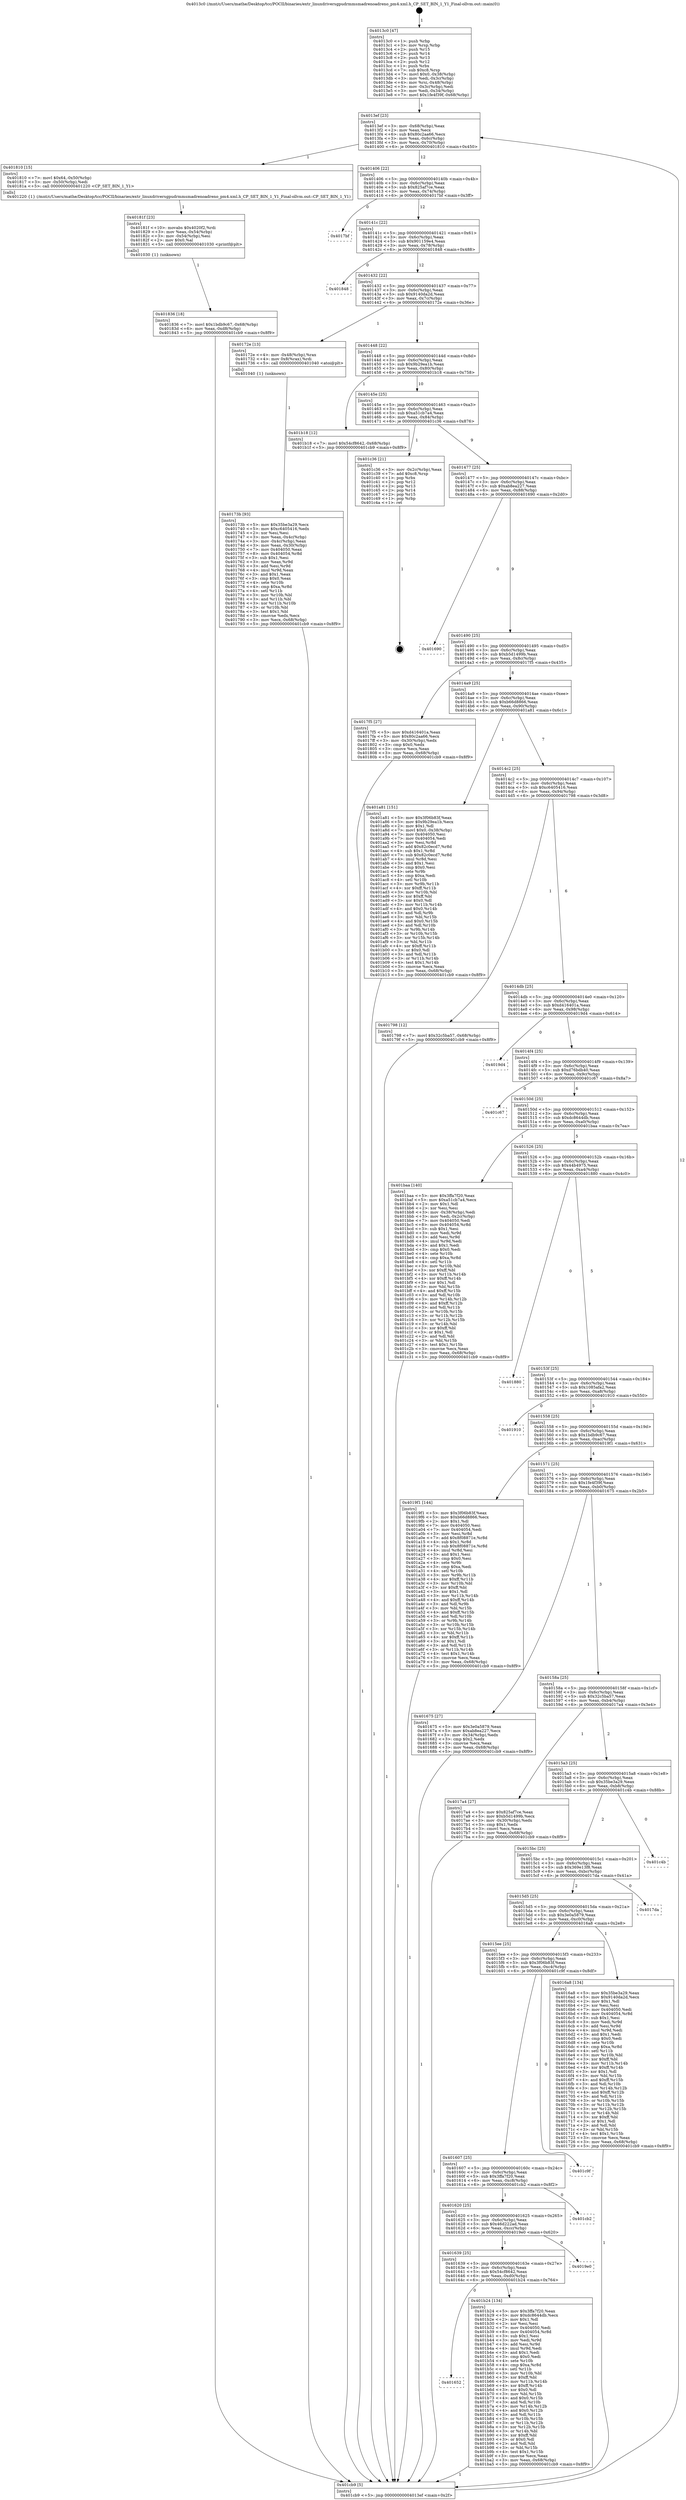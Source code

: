 digraph "0x4013c0" {
  label = "0x4013c0 (/mnt/c/Users/mathe/Desktop/tcc/POCII/binaries/extr_linuxdriversgpudrmmsmadrenoadreno_pm4.xml.h_CP_SET_BIN_1_Y1_Final-ollvm.out::main(0))"
  labelloc = "t"
  node[shape=record]

  Entry [label="",width=0.3,height=0.3,shape=circle,fillcolor=black,style=filled]
  "0x4013ef" [label="{
     0x4013ef [23]\l
     | [instrs]\l
     &nbsp;&nbsp;0x4013ef \<+3\>: mov -0x68(%rbp),%eax\l
     &nbsp;&nbsp;0x4013f2 \<+2\>: mov %eax,%ecx\l
     &nbsp;&nbsp;0x4013f4 \<+6\>: sub $0x80c2aa66,%ecx\l
     &nbsp;&nbsp;0x4013fa \<+3\>: mov %eax,-0x6c(%rbp)\l
     &nbsp;&nbsp;0x4013fd \<+3\>: mov %ecx,-0x70(%rbp)\l
     &nbsp;&nbsp;0x401400 \<+6\>: je 0000000000401810 \<main+0x450\>\l
  }"]
  "0x401810" [label="{
     0x401810 [15]\l
     | [instrs]\l
     &nbsp;&nbsp;0x401810 \<+7\>: movl $0x64,-0x50(%rbp)\l
     &nbsp;&nbsp;0x401817 \<+3\>: mov -0x50(%rbp),%edi\l
     &nbsp;&nbsp;0x40181a \<+5\>: call 0000000000401220 \<CP_SET_BIN_1_Y1\>\l
     | [calls]\l
     &nbsp;&nbsp;0x401220 \{1\} (/mnt/c/Users/mathe/Desktop/tcc/POCII/binaries/extr_linuxdriversgpudrmmsmadrenoadreno_pm4.xml.h_CP_SET_BIN_1_Y1_Final-ollvm.out::CP_SET_BIN_1_Y1)\l
  }"]
  "0x401406" [label="{
     0x401406 [22]\l
     | [instrs]\l
     &nbsp;&nbsp;0x401406 \<+5\>: jmp 000000000040140b \<main+0x4b\>\l
     &nbsp;&nbsp;0x40140b \<+3\>: mov -0x6c(%rbp),%eax\l
     &nbsp;&nbsp;0x40140e \<+5\>: sub $0x825af7ce,%eax\l
     &nbsp;&nbsp;0x401413 \<+3\>: mov %eax,-0x74(%rbp)\l
     &nbsp;&nbsp;0x401416 \<+6\>: je 00000000004017bf \<main+0x3ff\>\l
  }"]
  Exit [label="",width=0.3,height=0.3,shape=circle,fillcolor=black,style=filled,peripheries=2]
  "0x4017bf" [label="{
     0x4017bf\l
  }", style=dashed]
  "0x40141c" [label="{
     0x40141c [22]\l
     | [instrs]\l
     &nbsp;&nbsp;0x40141c \<+5\>: jmp 0000000000401421 \<main+0x61\>\l
     &nbsp;&nbsp;0x401421 \<+3\>: mov -0x6c(%rbp),%eax\l
     &nbsp;&nbsp;0x401424 \<+5\>: sub $0x901159e4,%eax\l
     &nbsp;&nbsp;0x401429 \<+3\>: mov %eax,-0x78(%rbp)\l
     &nbsp;&nbsp;0x40142c \<+6\>: je 0000000000401848 \<main+0x488\>\l
  }"]
  "0x401652" [label="{
     0x401652\l
  }", style=dashed]
  "0x401848" [label="{
     0x401848\l
  }", style=dashed]
  "0x401432" [label="{
     0x401432 [22]\l
     | [instrs]\l
     &nbsp;&nbsp;0x401432 \<+5\>: jmp 0000000000401437 \<main+0x77\>\l
     &nbsp;&nbsp;0x401437 \<+3\>: mov -0x6c(%rbp),%eax\l
     &nbsp;&nbsp;0x40143a \<+5\>: sub $0x9140da2d,%eax\l
     &nbsp;&nbsp;0x40143f \<+3\>: mov %eax,-0x7c(%rbp)\l
     &nbsp;&nbsp;0x401442 \<+6\>: je 000000000040172e \<main+0x36e\>\l
  }"]
  "0x401b24" [label="{
     0x401b24 [134]\l
     | [instrs]\l
     &nbsp;&nbsp;0x401b24 \<+5\>: mov $0x3ffa7f20,%eax\l
     &nbsp;&nbsp;0x401b29 \<+5\>: mov $0xdc8644db,%ecx\l
     &nbsp;&nbsp;0x401b2e \<+2\>: mov $0x1,%dl\l
     &nbsp;&nbsp;0x401b30 \<+2\>: xor %esi,%esi\l
     &nbsp;&nbsp;0x401b32 \<+7\>: mov 0x404050,%edi\l
     &nbsp;&nbsp;0x401b39 \<+8\>: mov 0x404054,%r8d\l
     &nbsp;&nbsp;0x401b41 \<+3\>: sub $0x1,%esi\l
     &nbsp;&nbsp;0x401b44 \<+3\>: mov %edi,%r9d\l
     &nbsp;&nbsp;0x401b47 \<+3\>: add %esi,%r9d\l
     &nbsp;&nbsp;0x401b4a \<+4\>: imul %r9d,%edi\l
     &nbsp;&nbsp;0x401b4e \<+3\>: and $0x1,%edi\l
     &nbsp;&nbsp;0x401b51 \<+3\>: cmp $0x0,%edi\l
     &nbsp;&nbsp;0x401b54 \<+4\>: sete %r10b\l
     &nbsp;&nbsp;0x401b58 \<+4\>: cmp $0xa,%r8d\l
     &nbsp;&nbsp;0x401b5c \<+4\>: setl %r11b\l
     &nbsp;&nbsp;0x401b60 \<+3\>: mov %r10b,%bl\l
     &nbsp;&nbsp;0x401b63 \<+3\>: xor $0xff,%bl\l
     &nbsp;&nbsp;0x401b66 \<+3\>: mov %r11b,%r14b\l
     &nbsp;&nbsp;0x401b69 \<+4\>: xor $0xff,%r14b\l
     &nbsp;&nbsp;0x401b6d \<+3\>: xor $0x0,%dl\l
     &nbsp;&nbsp;0x401b70 \<+3\>: mov %bl,%r15b\l
     &nbsp;&nbsp;0x401b73 \<+4\>: and $0x0,%r15b\l
     &nbsp;&nbsp;0x401b77 \<+3\>: and %dl,%r10b\l
     &nbsp;&nbsp;0x401b7a \<+3\>: mov %r14b,%r12b\l
     &nbsp;&nbsp;0x401b7d \<+4\>: and $0x0,%r12b\l
     &nbsp;&nbsp;0x401b81 \<+3\>: and %dl,%r11b\l
     &nbsp;&nbsp;0x401b84 \<+3\>: or %r10b,%r15b\l
     &nbsp;&nbsp;0x401b87 \<+3\>: or %r11b,%r12b\l
     &nbsp;&nbsp;0x401b8a \<+3\>: xor %r12b,%r15b\l
     &nbsp;&nbsp;0x401b8d \<+3\>: or %r14b,%bl\l
     &nbsp;&nbsp;0x401b90 \<+3\>: xor $0xff,%bl\l
     &nbsp;&nbsp;0x401b93 \<+3\>: or $0x0,%dl\l
     &nbsp;&nbsp;0x401b96 \<+2\>: and %dl,%bl\l
     &nbsp;&nbsp;0x401b98 \<+3\>: or %bl,%r15b\l
     &nbsp;&nbsp;0x401b9b \<+4\>: test $0x1,%r15b\l
     &nbsp;&nbsp;0x401b9f \<+3\>: cmovne %ecx,%eax\l
     &nbsp;&nbsp;0x401ba2 \<+3\>: mov %eax,-0x68(%rbp)\l
     &nbsp;&nbsp;0x401ba5 \<+5\>: jmp 0000000000401cb9 \<main+0x8f9\>\l
  }"]
  "0x40172e" [label="{
     0x40172e [13]\l
     | [instrs]\l
     &nbsp;&nbsp;0x40172e \<+4\>: mov -0x48(%rbp),%rax\l
     &nbsp;&nbsp;0x401732 \<+4\>: mov 0x8(%rax),%rdi\l
     &nbsp;&nbsp;0x401736 \<+5\>: call 0000000000401040 \<atoi@plt\>\l
     | [calls]\l
     &nbsp;&nbsp;0x401040 \{1\} (unknown)\l
  }"]
  "0x401448" [label="{
     0x401448 [22]\l
     | [instrs]\l
     &nbsp;&nbsp;0x401448 \<+5\>: jmp 000000000040144d \<main+0x8d\>\l
     &nbsp;&nbsp;0x40144d \<+3\>: mov -0x6c(%rbp),%eax\l
     &nbsp;&nbsp;0x401450 \<+5\>: sub $0x9b29ea1b,%eax\l
     &nbsp;&nbsp;0x401455 \<+3\>: mov %eax,-0x80(%rbp)\l
     &nbsp;&nbsp;0x401458 \<+6\>: je 0000000000401b18 \<main+0x758\>\l
  }"]
  "0x401639" [label="{
     0x401639 [25]\l
     | [instrs]\l
     &nbsp;&nbsp;0x401639 \<+5\>: jmp 000000000040163e \<main+0x27e\>\l
     &nbsp;&nbsp;0x40163e \<+3\>: mov -0x6c(%rbp),%eax\l
     &nbsp;&nbsp;0x401641 \<+5\>: sub $0x54cf8642,%eax\l
     &nbsp;&nbsp;0x401646 \<+6\>: mov %eax,-0xd0(%rbp)\l
     &nbsp;&nbsp;0x40164c \<+6\>: je 0000000000401b24 \<main+0x764\>\l
  }"]
  "0x401b18" [label="{
     0x401b18 [12]\l
     | [instrs]\l
     &nbsp;&nbsp;0x401b18 \<+7\>: movl $0x54cf8642,-0x68(%rbp)\l
     &nbsp;&nbsp;0x401b1f \<+5\>: jmp 0000000000401cb9 \<main+0x8f9\>\l
  }"]
  "0x40145e" [label="{
     0x40145e [25]\l
     | [instrs]\l
     &nbsp;&nbsp;0x40145e \<+5\>: jmp 0000000000401463 \<main+0xa3\>\l
     &nbsp;&nbsp;0x401463 \<+3\>: mov -0x6c(%rbp),%eax\l
     &nbsp;&nbsp;0x401466 \<+5\>: sub $0xa51cb7a4,%eax\l
     &nbsp;&nbsp;0x40146b \<+6\>: mov %eax,-0x84(%rbp)\l
     &nbsp;&nbsp;0x401471 \<+6\>: je 0000000000401c36 \<main+0x876\>\l
  }"]
  "0x4019e0" [label="{
     0x4019e0\l
  }", style=dashed]
  "0x401c36" [label="{
     0x401c36 [21]\l
     | [instrs]\l
     &nbsp;&nbsp;0x401c36 \<+3\>: mov -0x2c(%rbp),%eax\l
     &nbsp;&nbsp;0x401c39 \<+7\>: add $0xc8,%rsp\l
     &nbsp;&nbsp;0x401c40 \<+1\>: pop %rbx\l
     &nbsp;&nbsp;0x401c41 \<+2\>: pop %r12\l
     &nbsp;&nbsp;0x401c43 \<+2\>: pop %r13\l
     &nbsp;&nbsp;0x401c45 \<+2\>: pop %r14\l
     &nbsp;&nbsp;0x401c47 \<+2\>: pop %r15\l
     &nbsp;&nbsp;0x401c49 \<+1\>: pop %rbp\l
     &nbsp;&nbsp;0x401c4a \<+1\>: ret\l
  }"]
  "0x401477" [label="{
     0x401477 [25]\l
     | [instrs]\l
     &nbsp;&nbsp;0x401477 \<+5\>: jmp 000000000040147c \<main+0xbc\>\l
     &nbsp;&nbsp;0x40147c \<+3\>: mov -0x6c(%rbp),%eax\l
     &nbsp;&nbsp;0x40147f \<+5\>: sub $0xab8ea227,%eax\l
     &nbsp;&nbsp;0x401484 \<+6\>: mov %eax,-0x88(%rbp)\l
     &nbsp;&nbsp;0x40148a \<+6\>: je 0000000000401690 \<main+0x2d0\>\l
  }"]
  "0x401620" [label="{
     0x401620 [25]\l
     | [instrs]\l
     &nbsp;&nbsp;0x401620 \<+5\>: jmp 0000000000401625 \<main+0x265\>\l
     &nbsp;&nbsp;0x401625 \<+3\>: mov -0x6c(%rbp),%eax\l
     &nbsp;&nbsp;0x401628 \<+5\>: sub $0x46d222ad,%eax\l
     &nbsp;&nbsp;0x40162d \<+6\>: mov %eax,-0xcc(%rbp)\l
     &nbsp;&nbsp;0x401633 \<+6\>: je 00000000004019e0 \<main+0x620\>\l
  }"]
  "0x401690" [label="{
     0x401690\l
  }", style=dashed]
  "0x401490" [label="{
     0x401490 [25]\l
     | [instrs]\l
     &nbsp;&nbsp;0x401490 \<+5\>: jmp 0000000000401495 \<main+0xd5\>\l
     &nbsp;&nbsp;0x401495 \<+3\>: mov -0x6c(%rbp),%eax\l
     &nbsp;&nbsp;0x401498 \<+5\>: sub $0xb5d1499b,%eax\l
     &nbsp;&nbsp;0x40149d \<+6\>: mov %eax,-0x8c(%rbp)\l
     &nbsp;&nbsp;0x4014a3 \<+6\>: je 00000000004017f5 \<main+0x435\>\l
  }"]
  "0x401cb2" [label="{
     0x401cb2\l
  }", style=dashed]
  "0x4017f5" [label="{
     0x4017f5 [27]\l
     | [instrs]\l
     &nbsp;&nbsp;0x4017f5 \<+5\>: mov $0xd416401a,%eax\l
     &nbsp;&nbsp;0x4017fa \<+5\>: mov $0x80c2aa66,%ecx\l
     &nbsp;&nbsp;0x4017ff \<+3\>: mov -0x30(%rbp),%edx\l
     &nbsp;&nbsp;0x401802 \<+3\>: cmp $0x0,%edx\l
     &nbsp;&nbsp;0x401805 \<+3\>: cmove %ecx,%eax\l
     &nbsp;&nbsp;0x401808 \<+3\>: mov %eax,-0x68(%rbp)\l
     &nbsp;&nbsp;0x40180b \<+5\>: jmp 0000000000401cb9 \<main+0x8f9\>\l
  }"]
  "0x4014a9" [label="{
     0x4014a9 [25]\l
     | [instrs]\l
     &nbsp;&nbsp;0x4014a9 \<+5\>: jmp 00000000004014ae \<main+0xee\>\l
     &nbsp;&nbsp;0x4014ae \<+3\>: mov -0x6c(%rbp),%eax\l
     &nbsp;&nbsp;0x4014b1 \<+5\>: sub $0xb66d8866,%eax\l
     &nbsp;&nbsp;0x4014b6 \<+6\>: mov %eax,-0x90(%rbp)\l
     &nbsp;&nbsp;0x4014bc \<+6\>: je 0000000000401a81 \<main+0x6c1\>\l
  }"]
  "0x401607" [label="{
     0x401607 [25]\l
     | [instrs]\l
     &nbsp;&nbsp;0x401607 \<+5\>: jmp 000000000040160c \<main+0x24c\>\l
     &nbsp;&nbsp;0x40160c \<+3\>: mov -0x6c(%rbp),%eax\l
     &nbsp;&nbsp;0x40160f \<+5\>: sub $0x3ffa7f20,%eax\l
     &nbsp;&nbsp;0x401614 \<+6\>: mov %eax,-0xc8(%rbp)\l
     &nbsp;&nbsp;0x40161a \<+6\>: je 0000000000401cb2 \<main+0x8f2\>\l
  }"]
  "0x401a81" [label="{
     0x401a81 [151]\l
     | [instrs]\l
     &nbsp;&nbsp;0x401a81 \<+5\>: mov $0x3f06b83f,%eax\l
     &nbsp;&nbsp;0x401a86 \<+5\>: mov $0x9b29ea1b,%ecx\l
     &nbsp;&nbsp;0x401a8b \<+2\>: mov $0x1,%dl\l
     &nbsp;&nbsp;0x401a8d \<+7\>: movl $0x0,-0x38(%rbp)\l
     &nbsp;&nbsp;0x401a94 \<+7\>: mov 0x404050,%esi\l
     &nbsp;&nbsp;0x401a9b \<+7\>: mov 0x404054,%edi\l
     &nbsp;&nbsp;0x401aa2 \<+3\>: mov %esi,%r8d\l
     &nbsp;&nbsp;0x401aa5 \<+7\>: add $0x82c0ecd7,%r8d\l
     &nbsp;&nbsp;0x401aac \<+4\>: sub $0x1,%r8d\l
     &nbsp;&nbsp;0x401ab0 \<+7\>: sub $0x82c0ecd7,%r8d\l
     &nbsp;&nbsp;0x401ab7 \<+4\>: imul %r8d,%esi\l
     &nbsp;&nbsp;0x401abb \<+3\>: and $0x1,%esi\l
     &nbsp;&nbsp;0x401abe \<+3\>: cmp $0x0,%esi\l
     &nbsp;&nbsp;0x401ac1 \<+4\>: sete %r9b\l
     &nbsp;&nbsp;0x401ac5 \<+3\>: cmp $0xa,%edi\l
     &nbsp;&nbsp;0x401ac8 \<+4\>: setl %r10b\l
     &nbsp;&nbsp;0x401acc \<+3\>: mov %r9b,%r11b\l
     &nbsp;&nbsp;0x401acf \<+4\>: xor $0xff,%r11b\l
     &nbsp;&nbsp;0x401ad3 \<+3\>: mov %r10b,%bl\l
     &nbsp;&nbsp;0x401ad6 \<+3\>: xor $0xff,%bl\l
     &nbsp;&nbsp;0x401ad9 \<+3\>: xor $0x0,%dl\l
     &nbsp;&nbsp;0x401adc \<+3\>: mov %r11b,%r14b\l
     &nbsp;&nbsp;0x401adf \<+4\>: and $0x0,%r14b\l
     &nbsp;&nbsp;0x401ae3 \<+3\>: and %dl,%r9b\l
     &nbsp;&nbsp;0x401ae6 \<+3\>: mov %bl,%r15b\l
     &nbsp;&nbsp;0x401ae9 \<+4\>: and $0x0,%r15b\l
     &nbsp;&nbsp;0x401aed \<+3\>: and %dl,%r10b\l
     &nbsp;&nbsp;0x401af0 \<+3\>: or %r9b,%r14b\l
     &nbsp;&nbsp;0x401af3 \<+3\>: or %r10b,%r15b\l
     &nbsp;&nbsp;0x401af6 \<+3\>: xor %r15b,%r14b\l
     &nbsp;&nbsp;0x401af9 \<+3\>: or %bl,%r11b\l
     &nbsp;&nbsp;0x401afc \<+4\>: xor $0xff,%r11b\l
     &nbsp;&nbsp;0x401b00 \<+3\>: or $0x0,%dl\l
     &nbsp;&nbsp;0x401b03 \<+3\>: and %dl,%r11b\l
     &nbsp;&nbsp;0x401b06 \<+3\>: or %r11b,%r14b\l
     &nbsp;&nbsp;0x401b09 \<+4\>: test $0x1,%r14b\l
     &nbsp;&nbsp;0x401b0d \<+3\>: cmovne %ecx,%eax\l
     &nbsp;&nbsp;0x401b10 \<+3\>: mov %eax,-0x68(%rbp)\l
     &nbsp;&nbsp;0x401b13 \<+5\>: jmp 0000000000401cb9 \<main+0x8f9\>\l
  }"]
  "0x4014c2" [label="{
     0x4014c2 [25]\l
     | [instrs]\l
     &nbsp;&nbsp;0x4014c2 \<+5\>: jmp 00000000004014c7 \<main+0x107\>\l
     &nbsp;&nbsp;0x4014c7 \<+3\>: mov -0x6c(%rbp),%eax\l
     &nbsp;&nbsp;0x4014ca \<+5\>: sub $0xc6405416,%eax\l
     &nbsp;&nbsp;0x4014cf \<+6\>: mov %eax,-0x94(%rbp)\l
     &nbsp;&nbsp;0x4014d5 \<+6\>: je 0000000000401798 \<main+0x3d8\>\l
  }"]
  "0x401c9f" [label="{
     0x401c9f\l
  }", style=dashed]
  "0x401798" [label="{
     0x401798 [12]\l
     | [instrs]\l
     &nbsp;&nbsp;0x401798 \<+7\>: movl $0x32c5ba57,-0x68(%rbp)\l
     &nbsp;&nbsp;0x40179f \<+5\>: jmp 0000000000401cb9 \<main+0x8f9\>\l
  }"]
  "0x4014db" [label="{
     0x4014db [25]\l
     | [instrs]\l
     &nbsp;&nbsp;0x4014db \<+5\>: jmp 00000000004014e0 \<main+0x120\>\l
     &nbsp;&nbsp;0x4014e0 \<+3\>: mov -0x6c(%rbp),%eax\l
     &nbsp;&nbsp;0x4014e3 \<+5\>: sub $0xd416401a,%eax\l
     &nbsp;&nbsp;0x4014e8 \<+6\>: mov %eax,-0x98(%rbp)\l
     &nbsp;&nbsp;0x4014ee \<+6\>: je 00000000004019d4 \<main+0x614\>\l
  }"]
  "0x401836" [label="{
     0x401836 [18]\l
     | [instrs]\l
     &nbsp;&nbsp;0x401836 \<+7\>: movl $0x1bdb9c67,-0x68(%rbp)\l
     &nbsp;&nbsp;0x40183d \<+6\>: mov %eax,-0xd8(%rbp)\l
     &nbsp;&nbsp;0x401843 \<+5\>: jmp 0000000000401cb9 \<main+0x8f9\>\l
  }"]
  "0x4019d4" [label="{
     0x4019d4\l
  }", style=dashed]
  "0x4014f4" [label="{
     0x4014f4 [25]\l
     | [instrs]\l
     &nbsp;&nbsp;0x4014f4 \<+5\>: jmp 00000000004014f9 \<main+0x139\>\l
     &nbsp;&nbsp;0x4014f9 \<+3\>: mov -0x6c(%rbp),%eax\l
     &nbsp;&nbsp;0x4014fc \<+5\>: sub $0xd76bdb40,%eax\l
     &nbsp;&nbsp;0x401501 \<+6\>: mov %eax,-0x9c(%rbp)\l
     &nbsp;&nbsp;0x401507 \<+6\>: je 0000000000401c67 \<main+0x8a7\>\l
  }"]
  "0x40181f" [label="{
     0x40181f [23]\l
     | [instrs]\l
     &nbsp;&nbsp;0x40181f \<+10\>: movabs $0x4020f2,%rdi\l
     &nbsp;&nbsp;0x401829 \<+3\>: mov %eax,-0x54(%rbp)\l
     &nbsp;&nbsp;0x40182c \<+3\>: mov -0x54(%rbp),%esi\l
     &nbsp;&nbsp;0x40182f \<+2\>: mov $0x0,%al\l
     &nbsp;&nbsp;0x401831 \<+5\>: call 0000000000401030 \<printf@plt\>\l
     | [calls]\l
     &nbsp;&nbsp;0x401030 \{1\} (unknown)\l
  }"]
  "0x401c67" [label="{
     0x401c67\l
  }", style=dashed]
  "0x40150d" [label="{
     0x40150d [25]\l
     | [instrs]\l
     &nbsp;&nbsp;0x40150d \<+5\>: jmp 0000000000401512 \<main+0x152\>\l
     &nbsp;&nbsp;0x401512 \<+3\>: mov -0x6c(%rbp),%eax\l
     &nbsp;&nbsp;0x401515 \<+5\>: sub $0xdc8644db,%eax\l
     &nbsp;&nbsp;0x40151a \<+6\>: mov %eax,-0xa0(%rbp)\l
     &nbsp;&nbsp;0x401520 \<+6\>: je 0000000000401baa \<main+0x7ea\>\l
  }"]
  "0x40173b" [label="{
     0x40173b [93]\l
     | [instrs]\l
     &nbsp;&nbsp;0x40173b \<+5\>: mov $0x35be3a29,%ecx\l
     &nbsp;&nbsp;0x401740 \<+5\>: mov $0xc6405416,%edx\l
     &nbsp;&nbsp;0x401745 \<+2\>: xor %esi,%esi\l
     &nbsp;&nbsp;0x401747 \<+3\>: mov %eax,-0x4c(%rbp)\l
     &nbsp;&nbsp;0x40174a \<+3\>: mov -0x4c(%rbp),%eax\l
     &nbsp;&nbsp;0x40174d \<+3\>: mov %eax,-0x30(%rbp)\l
     &nbsp;&nbsp;0x401750 \<+7\>: mov 0x404050,%eax\l
     &nbsp;&nbsp;0x401757 \<+8\>: mov 0x404054,%r8d\l
     &nbsp;&nbsp;0x40175f \<+3\>: sub $0x1,%esi\l
     &nbsp;&nbsp;0x401762 \<+3\>: mov %eax,%r9d\l
     &nbsp;&nbsp;0x401765 \<+3\>: add %esi,%r9d\l
     &nbsp;&nbsp;0x401768 \<+4\>: imul %r9d,%eax\l
     &nbsp;&nbsp;0x40176c \<+3\>: and $0x1,%eax\l
     &nbsp;&nbsp;0x40176f \<+3\>: cmp $0x0,%eax\l
     &nbsp;&nbsp;0x401772 \<+4\>: sete %r10b\l
     &nbsp;&nbsp;0x401776 \<+4\>: cmp $0xa,%r8d\l
     &nbsp;&nbsp;0x40177a \<+4\>: setl %r11b\l
     &nbsp;&nbsp;0x40177e \<+3\>: mov %r10b,%bl\l
     &nbsp;&nbsp;0x401781 \<+3\>: and %r11b,%bl\l
     &nbsp;&nbsp;0x401784 \<+3\>: xor %r11b,%r10b\l
     &nbsp;&nbsp;0x401787 \<+3\>: or %r10b,%bl\l
     &nbsp;&nbsp;0x40178a \<+3\>: test $0x1,%bl\l
     &nbsp;&nbsp;0x40178d \<+3\>: cmovne %edx,%ecx\l
     &nbsp;&nbsp;0x401790 \<+3\>: mov %ecx,-0x68(%rbp)\l
     &nbsp;&nbsp;0x401793 \<+5\>: jmp 0000000000401cb9 \<main+0x8f9\>\l
  }"]
  "0x401baa" [label="{
     0x401baa [140]\l
     | [instrs]\l
     &nbsp;&nbsp;0x401baa \<+5\>: mov $0x3ffa7f20,%eax\l
     &nbsp;&nbsp;0x401baf \<+5\>: mov $0xa51cb7a4,%ecx\l
     &nbsp;&nbsp;0x401bb4 \<+2\>: mov $0x1,%dl\l
     &nbsp;&nbsp;0x401bb6 \<+2\>: xor %esi,%esi\l
     &nbsp;&nbsp;0x401bb8 \<+3\>: mov -0x38(%rbp),%edi\l
     &nbsp;&nbsp;0x401bbb \<+3\>: mov %edi,-0x2c(%rbp)\l
     &nbsp;&nbsp;0x401bbe \<+7\>: mov 0x404050,%edi\l
     &nbsp;&nbsp;0x401bc5 \<+8\>: mov 0x404054,%r8d\l
     &nbsp;&nbsp;0x401bcd \<+3\>: sub $0x1,%esi\l
     &nbsp;&nbsp;0x401bd0 \<+3\>: mov %edi,%r9d\l
     &nbsp;&nbsp;0x401bd3 \<+3\>: add %esi,%r9d\l
     &nbsp;&nbsp;0x401bd6 \<+4\>: imul %r9d,%edi\l
     &nbsp;&nbsp;0x401bda \<+3\>: and $0x1,%edi\l
     &nbsp;&nbsp;0x401bdd \<+3\>: cmp $0x0,%edi\l
     &nbsp;&nbsp;0x401be0 \<+4\>: sete %r10b\l
     &nbsp;&nbsp;0x401be4 \<+4\>: cmp $0xa,%r8d\l
     &nbsp;&nbsp;0x401be8 \<+4\>: setl %r11b\l
     &nbsp;&nbsp;0x401bec \<+3\>: mov %r10b,%bl\l
     &nbsp;&nbsp;0x401bef \<+3\>: xor $0xff,%bl\l
     &nbsp;&nbsp;0x401bf2 \<+3\>: mov %r11b,%r14b\l
     &nbsp;&nbsp;0x401bf5 \<+4\>: xor $0xff,%r14b\l
     &nbsp;&nbsp;0x401bf9 \<+3\>: xor $0x1,%dl\l
     &nbsp;&nbsp;0x401bfc \<+3\>: mov %bl,%r15b\l
     &nbsp;&nbsp;0x401bff \<+4\>: and $0xff,%r15b\l
     &nbsp;&nbsp;0x401c03 \<+3\>: and %dl,%r10b\l
     &nbsp;&nbsp;0x401c06 \<+3\>: mov %r14b,%r12b\l
     &nbsp;&nbsp;0x401c09 \<+4\>: and $0xff,%r12b\l
     &nbsp;&nbsp;0x401c0d \<+3\>: and %dl,%r11b\l
     &nbsp;&nbsp;0x401c10 \<+3\>: or %r10b,%r15b\l
     &nbsp;&nbsp;0x401c13 \<+3\>: or %r11b,%r12b\l
     &nbsp;&nbsp;0x401c16 \<+3\>: xor %r12b,%r15b\l
     &nbsp;&nbsp;0x401c19 \<+3\>: or %r14b,%bl\l
     &nbsp;&nbsp;0x401c1c \<+3\>: xor $0xff,%bl\l
     &nbsp;&nbsp;0x401c1f \<+3\>: or $0x1,%dl\l
     &nbsp;&nbsp;0x401c22 \<+2\>: and %dl,%bl\l
     &nbsp;&nbsp;0x401c24 \<+3\>: or %bl,%r15b\l
     &nbsp;&nbsp;0x401c27 \<+4\>: test $0x1,%r15b\l
     &nbsp;&nbsp;0x401c2b \<+3\>: cmovne %ecx,%eax\l
     &nbsp;&nbsp;0x401c2e \<+3\>: mov %eax,-0x68(%rbp)\l
     &nbsp;&nbsp;0x401c31 \<+5\>: jmp 0000000000401cb9 \<main+0x8f9\>\l
  }"]
  "0x401526" [label="{
     0x401526 [25]\l
     | [instrs]\l
     &nbsp;&nbsp;0x401526 \<+5\>: jmp 000000000040152b \<main+0x16b\>\l
     &nbsp;&nbsp;0x40152b \<+3\>: mov -0x6c(%rbp),%eax\l
     &nbsp;&nbsp;0x40152e \<+5\>: sub $0x44b4975,%eax\l
     &nbsp;&nbsp;0x401533 \<+6\>: mov %eax,-0xa4(%rbp)\l
     &nbsp;&nbsp;0x401539 \<+6\>: je 0000000000401880 \<main+0x4c0\>\l
  }"]
  "0x4015ee" [label="{
     0x4015ee [25]\l
     | [instrs]\l
     &nbsp;&nbsp;0x4015ee \<+5\>: jmp 00000000004015f3 \<main+0x233\>\l
     &nbsp;&nbsp;0x4015f3 \<+3\>: mov -0x6c(%rbp),%eax\l
     &nbsp;&nbsp;0x4015f6 \<+5\>: sub $0x3f06b83f,%eax\l
     &nbsp;&nbsp;0x4015fb \<+6\>: mov %eax,-0xc4(%rbp)\l
     &nbsp;&nbsp;0x401601 \<+6\>: je 0000000000401c9f \<main+0x8df\>\l
  }"]
  "0x401880" [label="{
     0x401880\l
  }", style=dashed]
  "0x40153f" [label="{
     0x40153f [25]\l
     | [instrs]\l
     &nbsp;&nbsp;0x40153f \<+5\>: jmp 0000000000401544 \<main+0x184\>\l
     &nbsp;&nbsp;0x401544 \<+3\>: mov -0x6c(%rbp),%eax\l
     &nbsp;&nbsp;0x401547 \<+5\>: sub $0x1085afa2,%eax\l
     &nbsp;&nbsp;0x40154c \<+6\>: mov %eax,-0xa8(%rbp)\l
     &nbsp;&nbsp;0x401552 \<+6\>: je 0000000000401910 \<main+0x550\>\l
  }"]
  "0x4016a8" [label="{
     0x4016a8 [134]\l
     | [instrs]\l
     &nbsp;&nbsp;0x4016a8 \<+5\>: mov $0x35be3a29,%eax\l
     &nbsp;&nbsp;0x4016ad \<+5\>: mov $0x9140da2d,%ecx\l
     &nbsp;&nbsp;0x4016b2 \<+2\>: mov $0x1,%dl\l
     &nbsp;&nbsp;0x4016b4 \<+2\>: xor %esi,%esi\l
     &nbsp;&nbsp;0x4016b6 \<+7\>: mov 0x404050,%edi\l
     &nbsp;&nbsp;0x4016bd \<+8\>: mov 0x404054,%r8d\l
     &nbsp;&nbsp;0x4016c5 \<+3\>: sub $0x1,%esi\l
     &nbsp;&nbsp;0x4016c8 \<+3\>: mov %edi,%r9d\l
     &nbsp;&nbsp;0x4016cb \<+3\>: add %esi,%r9d\l
     &nbsp;&nbsp;0x4016ce \<+4\>: imul %r9d,%edi\l
     &nbsp;&nbsp;0x4016d2 \<+3\>: and $0x1,%edi\l
     &nbsp;&nbsp;0x4016d5 \<+3\>: cmp $0x0,%edi\l
     &nbsp;&nbsp;0x4016d8 \<+4\>: sete %r10b\l
     &nbsp;&nbsp;0x4016dc \<+4\>: cmp $0xa,%r8d\l
     &nbsp;&nbsp;0x4016e0 \<+4\>: setl %r11b\l
     &nbsp;&nbsp;0x4016e4 \<+3\>: mov %r10b,%bl\l
     &nbsp;&nbsp;0x4016e7 \<+3\>: xor $0xff,%bl\l
     &nbsp;&nbsp;0x4016ea \<+3\>: mov %r11b,%r14b\l
     &nbsp;&nbsp;0x4016ed \<+4\>: xor $0xff,%r14b\l
     &nbsp;&nbsp;0x4016f1 \<+3\>: xor $0x1,%dl\l
     &nbsp;&nbsp;0x4016f4 \<+3\>: mov %bl,%r15b\l
     &nbsp;&nbsp;0x4016f7 \<+4\>: and $0xff,%r15b\l
     &nbsp;&nbsp;0x4016fb \<+3\>: and %dl,%r10b\l
     &nbsp;&nbsp;0x4016fe \<+3\>: mov %r14b,%r12b\l
     &nbsp;&nbsp;0x401701 \<+4\>: and $0xff,%r12b\l
     &nbsp;&nbsp;0x401705 \<+3\>: and %dl,%r11b\l
     &nbsp;&nbsp;0x401708 \<+3\>: or %r10b,%r15b\l
     &nbsp;&nbsp;0x40170b \<+3\>: or %r11b,%r12b\l
     &nbsp;&nbsp;0x40170e \<+3\>: xor %r12b,%r15b\l
     &nbsp;&nbsp;0x401711 \<+3\>: or %r14b,%bl\l
     &nbsp;&nbsp;0x401714 \<+3\>: xor $0xff,%bl\l
     &nbsp;&nbsp;0x401717 \<+3\>: or $0x1,%dl\l
     &nbsp;&nbsp;0x40171a \<+2\>: and %dl,%bl\l
     &nbsp;&nbsp;0x40171c \<+3\>: or %bl,%r15b\l
     &nbsp;&nbsp;0x40171f \<+4\>: test $0x1,%r15b\l
     &nbsp;&nbsp;0x401723 \<+3\>: cmovne %ecx,%eax\l
     &nbsp;&nbsp;0x401726 \<+3\>: mov %eax,-0x68(%rbp)\l
     &nbsp;&nbsp;0x401729 \<+5\>: jmp 0000000000401cb9 \<main+0x8f9\>\l
  }"]
  "0x401910" [label="{
     0x401910\l
  }", style=dashed]
  "0x401558" [label="{
     0x401558 [25]\l
     | [instrs]\l
     &nbsp;&nbsp;0x401558 \<+5\>: jmp 000000000040155d \<main+0x19d\>\l
     &nbsp;&nbsp;0x40155d \<+3\>: mov -0x6c(%rbp),%eax\l
     &nbsp;&nbsp;0x401560 \<+5\>: sub $0x1bdb9c67,%eax\l
     &nbsp;&nbsp;0x401565 \<+6\>: mov %eax,-0xac(%rbp)\l
     &nbsp;&nbsp;0x40156b \<+6\>: je 00000000004019f1 \<main+0x631\>\l
  }"]
  "0x4015d5" [label="{
     0x4015d5 [25]\l
     | [instrs]\l
     &nbsp;&nbsp;0x4015d5 \<+5\>: jmp 00000000004015da \<main+0x21a\>\l
     &nbsp;&nbsp;0x4015da \<+3\>: mov -0x6c(%rbp),%eax\l
     &nbsp;&nbsp;0x4015dd \<+5\>: sub $0x3e0a5879,%eax\l
     &nbsp;&nbsp;0x4015e2 \<+6\>: mov %eax,-0xc0(%rbp)\l
     &nbsp;&nbsp;0x4015e8 \<+6\>: je 00000000004016a8 \<main+0x2e8\>\l
  }"]
  "0x4019f1" [label="{
     0x4019f1 [144]\l
     | [instrs]\l
     &nbsp;&nbsp;0x4019f1 \<+5\>: mov $0x3f06b83f,%eax\l
     &nbsp;&nbsp;0x4019f6 \<+5\>: mov $0xb66d8866,%ecx\l
     &nbsp;&nbsp;0x4019fb \<+2\>: mov $0x1,%dl\l
     &nbsp;&nbsp;0x4019fd \<+7\>: mov 0x404050,%esi\l
     &nbsp;&nbsp;0x401a04 \<+7\>: mov 0x404054,%edi\l
     &nbsp;&nbsp;0x401a0b \<+3\>: mov %esi,%r8d\l
     &nbsp;&nbsp;0x401a0e \<+7\>: add $0x8f08871e,%r8d\l
     &nbsp;&nbsp;0x401a15 \<+4\>: sub $0x1,%r8d\l
     &nbsp;&nbsp;0x401a19 \<+7\>: sub $0x8f08871e,%r8d\l
     &nbsp;&nbsp;0x401a20 \<+4\>: imul %r8d,%esi\l
     &nbsp;&nbsp;0x401a24 \<+3\>: and $0x1,%esi\l
     &nbsp;&nbsp;0x401a27 \<+3\>: cmp $0x0,%esi\l
     &nbsp;&nbsp;0x401a2a \<+4\>: sete %r9b\l
     &nbsp;&nbsp;0x401a2e \<+3\>: cmp $0xa,%edi\l
     &nbsp;&nbsp;0x401a31 \<+4\>: setl %r10b\l
     &nbsp;&nbsp;0x401a35 \<+3\>: mov %r9b,%r11b\l
     &nbsp;&nbsp;0x401a38 \<+4\>: xor $0xff,%r11b\l
     &nbsp;&nbsp;0x401a3c \<+3\>: mov %r10b,%bl\l
     &nbsp;&nbsp;0x401a3f \<+3\>: xor $0xff,%bl\l
     &nbsp;&nbsp;0x401a42 \<+3\>: xor $0x1,%dl\l
     &nbsp;&nbsp;0x401a45 \<+3\>: mov %r11b,%r14b\l
     &nbsp;&nbsp;0x401a48 \<+4\>: and $0xff,%r14b\l
     &nbsp;&nbsp;0x401a4c \<+3\>: and %dl,%r9b\l
     &nbsp;&nbsp;0x401a4f \<+3\>: mov %bl,%r15b\l
     &nbsp;&nbsp;0x401a52 \<+4\>: and $0xff,%r15b\l
     &nbsp;&nbsp;0x401a56 \<+3\>: and %dl,%r10b\l
     &nbsp;&nbsp;0x401a59 \<+3\>: or %r9b,%r14b\l
     &nbsp;&nbsp;0x401a5c \<+3\>: or %r10b,%r15b\l
     &nbsp;&nbsp;0x401a5f \<+3\>: xor %r15b,%r14b\l
     &nbsp;&nbsp;0x401a62 \<+3\>: or %bl,%r11b\l
     &nbsp;&nbsp;0x401a65 \<+4\>: xor $0xff,%r11b\l
     &nbsp;&nbsp;0x401a69 \<+3\>: or $0x1,%dl\l
     &nbsp;&nbsp;0x401a6c \<+3\>: and %dl,%r11b\l
     &nbsp;&nbsp;0x401a6f \<+3\>: or %r11b,%r14b\l
     &nbsp;&nbsp;0x401a72 \<+4\>: test $0x1,%r14b\l
     &nbsp;&nbsp;0x401a76 \<+3\>: cmovne %ecx,%eax\l
     &nbsp;&nbsp;0x401a79 \<+3\>: mov %eax,-0x68(%rbp)\l
     &nbsp;&nbsp;0x401a7c \<+5\>: jmp 0000000000401cb9 \<main+0x8f9\>\l
  }"]
  "0x401571" [label="{
     0x401571 [25]\l
     | [instrs]\l
     &nbsp;&nbsp;0x401571 \<+5\>: jmp 0000000000401576 \<main+0x1b6\>\l
     &nbsp;&nbsp;0x401576 \<+3\>: mov -0x6c(%rbp),%eax\l
     &nbsp;&nbsp;0x401579 \<+5\>: sub $0x1fe4f39f,%eax\l
     &nbsp;&nbsp;0x40157e \<+6\>: mov %eax,-0xb0(%rbp)\l
     &nbsp;&nbsp;0x401584 \<+6\>: je 0000000000401675 \<main+0x2b5\>\l
  }"]
  "0x4017da" [label="{
     0x4017da\l
  }", style=dashed]
  "0x401675" [label="{
     0x401675 [27]\l
     | [instrs]\l
     &nbsp;&nbsp;0x401675 \<+5\>: mov $0x3e0a5879,%eax\l
     &nbsp;&nbsp;0x40167a \<+5\>: mov $0xab8ea227,%ecx\l
     &nbsp;&nbsp;0x40167f \<+3\>: mov -0x34(%rbp),%edx\l
     &nbsp;&nbsp;0x401682 \<+3\>: cmp $0x2,%edx\l
     &nbsp;&nbsp;0x401685 \<+3\>: cmovne %ecx,%eax\l
     &nbsp;&nbsp;0x401688 \<+3\>: mov %eax,-0x68(%rbp)\l
     &nbsp;&nbsp;0x40168b \<+5\>: jmp 0000000000401cb9 \<main+0x8f9\>\l
  }"]
  "0x40158a" [label="{
     0x40158a [25]\l
     | [instrs]\l
     &nbsp;&nbsp;0x40158a \<+5\>: jmp 000000000040158f \<main+0x1cf\>\l
     &nbsp;&nbsp;0x40158f \<+3\>: mov -0x6c(%rbp),%eax\l
     &nbsp;&nbsp;0x401592 \<+5\>: sub $0x32c5ba57,%eax\l
     &nbsp;&nbsp;0x401597 \<+6\>: mov %eax,-0xb4(%rbp)\l
     &nbsp;&nbsp;0x40159d \<+6\>: je 00000000004017a4 \<main+0x3e4\>\l
  }"]
  "0x401cb9" [label="{
     0x401cb9 [5]\l
     | [instrs]\l
     &nbsp;&nbsp;0x401cb9 \<+5\>: jmp 00000000004013ef \<main+0x2f\>\l
  }"]
  "0x4013c0" [label="{
     0x4013c0 [47]\l
     | [instrs]\l
     &nbsp;&nbsp;0x4013c0 \<+1\>: push %rbp\l
     &nbsp;&nbsp;0x4013c1 \<+3\>: mov %rsp,%rbp\l
     &nbsp;&nbsp;0x4013c4 \<+2\>: push %r15\l
     &nbsp;&nbsp;0x4013c6 \<+2\>: push %r14\l
     &nbsp;&nbsp;0x4013c8 \<+2\>: push %r13\l
     &nbsp;&nbsp;0x4013ca \<+2\>: push %r12\l
     &nbsp;&nbsp;0x4013cc \<+1\>: push %rbx\l
     &nbsp;&nbsp;0x4013cd \<+7\>: sub $0xc8,%rsp\l
     &nbsp;&nbsp;0x4013d4 \<+7\>: movl $0x0,-0x38(%rbp)\l
     &nbsp;&nbsp;0x4013db \<+3\>: mov %edi,-0x3c(%rbp)\l
     &nbsp;&nbsp;0x4013de \<+4\>: mov %rsi,-0x48(%rbp)\l
     &nbsp;&nbsp;0x4013e2 \<+3\>: mov -0x3c(%rbp),%edi\l
     &nbsp;&nbsp;0x4013e5 \<+3\>: mov %edi,-0x34(%rbp)\l
     &nbsp;&nbsp;0x4013e8 \<+7\>: movl $0x1fe4f39f,-0x68(%rbp)\l
  }"]
  "0x4015bc" [label="{
     0x4015bc [25]\l
     | [instrs]\l
     &nbsp;&nbsp;0x4015bc \<+5\>: jmp 00000000004015c1 \<main+0x201\>\l
     &nbsp;&nbsp;0x4015c1 \<+3\>: mov -0x6c(%rbp),%eax\l
     &nbsp;&nbsp;0x4015c4 \<+5\>: sub $0x369e13f8,%eax\l
     &nbsp;&nbsp;0x4015c9 \<+6\>: mov %eax,-0xbc(%rbp)\l
     &nbsp;&nbsp;0x4015cf \<+6\>: je 00000000004017da \<main+0x41a\>\l
  }"]
  "0x4017a4" [label="{
     0x4017a4 [27]\l
     | [instrs]\l
     &nbsp;&nbsp;0x4017a4 \<+5\>: mov $0x825af7ce,%eax\l
     &nbsp;&nbsp;0x4017a9 \<+5\>: mov $0xb5d1499b,%ecx\l
     &nbsp;&nbsp;0x4017ae \<+3\>: mov -0x30(%rbp),%edx\l
     &nbsp;&nbsp;0x4017b1 \<+3\>: cmp $0x1,%edx\l
     &nbsp;&nbsp;0x4017b4 \<+3\>: cmovl %ecx,%eax\l
     &nbsp;&nbsp;0x4017b7 \<+3\>: mov %eax,-0x68(%rbp)\l
     &nbsp;&nbsp;0x4017ba \<+5\>: jmp 0000000000401cb9 \<main+0x8f9\>\l
  }"]
  "0x4015a3" [label="{
     0x4015a3 [25]\l
     | [instrs]\l
     &nbsp;&nbsp;0x4015a3 \<+5\>: jmp 00000000004015a8 \<main+0x1e8\>\l
     &nbsp;&nbsp;0x4015a8 \<+3\>: mov -0x6c(%rbp),%eax\l
     &nbsp;&nbsp;0x4015ab \<+5\>: sub $0x35be3a29,%eax\l
     &nbsp;&nbsp;0x4015b0 \<+6\>: mov %eax,-0xb8(%rbp)\l
     &nbsp;&nbsp;0x4015b6 \<+6\>: je 0000000000401c4b \<main+0x88b\>\l
  }"]
  "0x401c4b" [label="{
     0x401c4b\l
  }", style=dashed]
  Entry -> "0x4013c0" [label=" 1"]
  "0x4013ef" -> "0x401810" [label=" 1"]
  "0x4013ef" -> "0x401406" [label=" 12"]
  "0x401c36" -> Exit [label=" 1"]
  "0x401406" -> "0x4017bf" [label=" 0"]
  "0x401406" -> "0x40141c" [label=" 12"]
  "0x401baa" -> "0x401cb9" [label=" 1"]
  "0x40141c" -> "0x401848" [label=" 0"]
  "0x40141c" -> "0x401432" [label=" 12"]
  "0x401b24" -> "0x401cb9" [label=" 1"]
  "0x401432" -> "0x40172e" [label=" 1"]
  "0x401432" -> "0x401448" [label=" 11"]
  "0x401639" -> "0x401652" [label=" 0"]
  "0x401448" -> "0x401b18" [label=" 1"]
  "0x401448" -> "0x40145e" [label=" 10"]
  "0x401639" -> "0x401b24" [label=" 1"]
  "0x40145e" -> "0x401c36" [label=" 1"]
  "0x40145e" -> "0x401477" [label=" 9"]
  "0x401620" -> "0x401639" [label=" 1"]
  "0x401477" -> "0x401690" [label=" 0"]
  "0x401477" -> "0x401490" [label=" 9"]
  "0x401620" -> "0x4019e0" [label=" 0"]
  "0x401490" -> "0x4017f5" [label=" 1"]
  "0x401490" -> "0x4014a9" [label=" 8"]
  "0x401607" -> "0x401620" [label=" 1"]
  "0x4014a9" -> "0x401a81" [label=" 1"]
  "0x4014a9" -> "0x4014c2" [label=" 7"]
  "0x401607" -> "0x401cb2" [label=" 0"]
  "0x4014c2" -> "0x401798" [label=" 1"]
  "0x4014c2" -> "0x4014db" [label=" 6"]
  "0x4015ee" -> "0x401607" [label=" 1"]
  "0x4014db" -> "0x4019d4" [label=" 0"]
  "0x4014db" -> "0x4014f4" [label=" 6"]
  "0x4015ee" -> "0x401c9f" [label=" 0"]
  "0x4014f4" -> "0x401c67" [label=" 0"]
  "0x4014f4" -> "0x40150d" [label=" 6"]
  "0x401b18" -> "0x401cb9" [label=" 1"]
  "0x40150d" -> "0x401baa" [label=" 1"]
  "0x40150d" -> "0x401526" [label=" 5"]
  "0x401a81" -> "0x401cb9" [label=" 1"]
  "0x401526" -> "0x401880" [label=" 0"]
  "0x401526" -> "0x40153f" [label=" 5"]
  "0x4019f1" -> "0x401cb9" [label=" 1"]
  "0x40153f" -> "0x401910" [label=" 0"]
  "0x40153f" -> "0x401558" [label=" 5"]
  "0x401836" -> "0x401cb9" [label=" 1"]
  "0x401558" -> "0x4019f1" [label=" 1"]
  "0x401558" -> "0x401571" [label=" 4"]
  "0x401810" -> "0x40181f" [label=" 1"]
  "0x401571" -> "0x401675" [label=" 1"]
  "0x401571" -> "0x40158a" [label=" 3"]
  "0x401675" -> "0x401cb9" [label=" 1"]
  "0x4013c0" -> "0x4013ef" [label=" 1"]
  "0x401cb9" -> "0x4013ef" [label=" 12"]
  "0x4017f5" -> "0x401cb9" [label=" 1"]
  "0x40158a" -> "0x4017a4" [label=" 1"]
  "0x40158a" -> "0x4015a3" [label=" 2"]
  "0x401798" -> "0x401cb9" [label=" 1"]
  "0x4015a3" -> "0x401c4b" [label=" 0"]
  "0x4015a3" -> "0x4015bc" [label=" 2"]
  "0x4017a4" -> "0x401cb9" [label=" 1"]
  "0x4015bc" -> "0x4017da" [label=" 0"]
  "0x4015bc" -> "0x4015d5" [label=" 2"]
  "0x40181f" -> "0x401836" [label=" 1"]
  "0x4015d5" -> "0x4016a8" [label=" 1"]
  "0x4015d5" -> "0x4015ee" [label=" 1"]
  "0x4016a8" -> "0x401cb9" [label=" 1"]
  "0x40172e" -> "0x40173b" [label=" 1"]
  "0x40173b" -> "0x401cb9" [label=" 1"]
}
